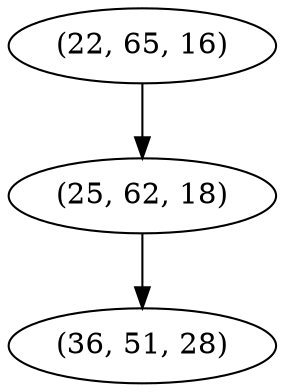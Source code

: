 digraph tree {
    "(22, 65, 16)";
    "(25, 62, 18)";
    "(36, 51, 28)";
    "(22, 65, 16)" -> "(25, 62, 18)";
    "(25, 62, 18)" -> "(36, 51, 28)";
}
